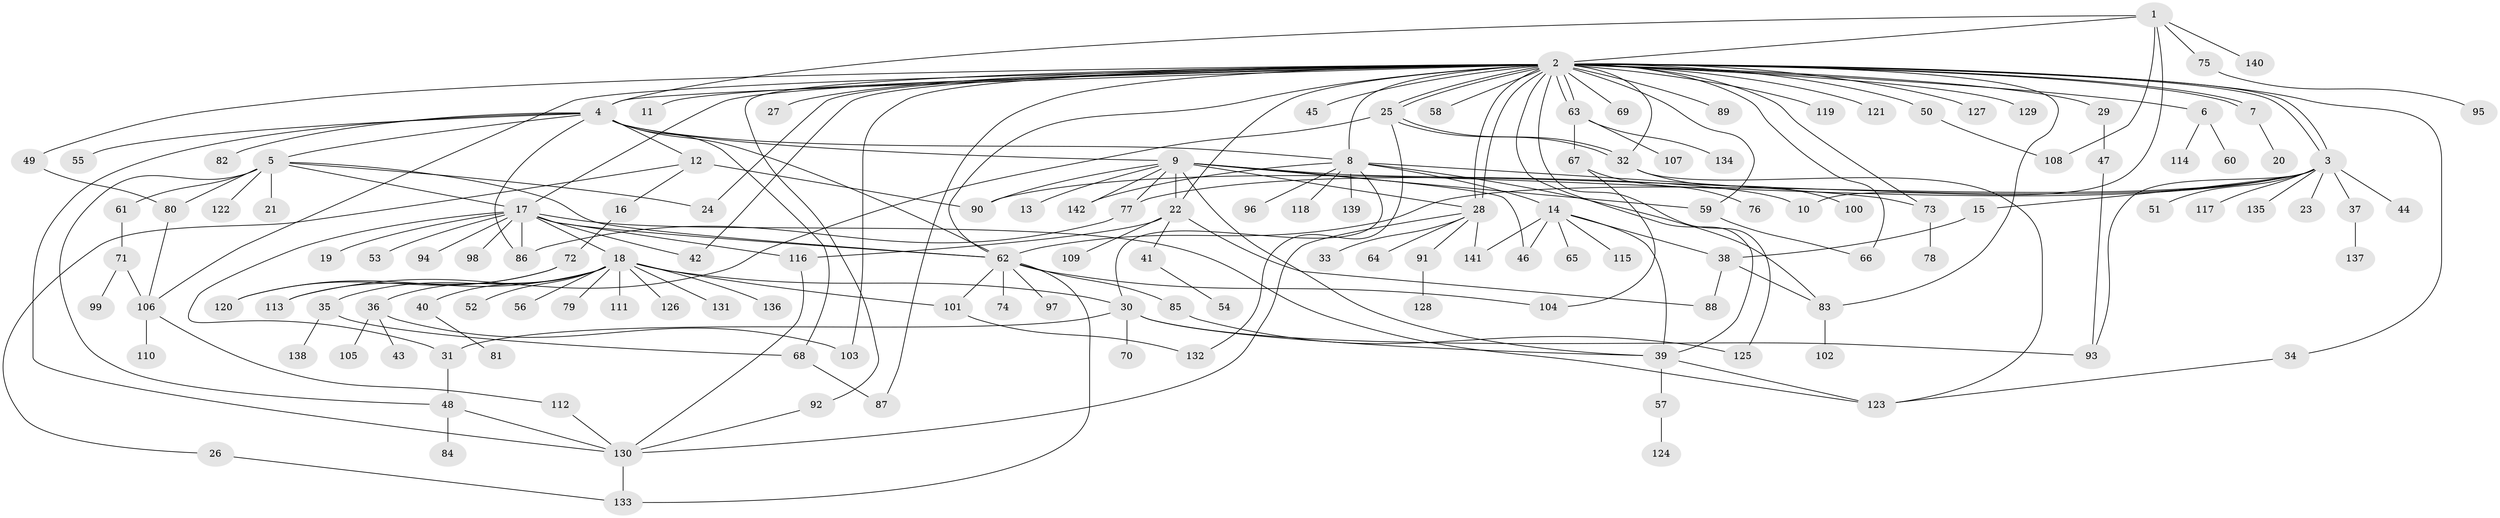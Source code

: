 // Generated by graph-tools (version 1.1) at 2025/14/03/09/25 04:14:20]
// undirected, 142 vertices, 207 edges
graph export_dot {
graph [start="1"]
  node [color=gray90,style=filled];
  1;
  2;
  3;
  4;
  5;
  6;
  7;
  8;
  9;
  10;
  11;
  12;
  13;
  14;
  15;
  16;
  17;
  18;
  19;
  20;
  21;
  22;
  23;
  24;
  25;
  26;
  27;
  28;
  29;
  30;
  31;
  32;
  33;
  34;
  35;
  36;
  37;
  38;
  39;
  40;
  41;
  42;
  43;
  44;
  45;
  46;
  47;
  48;
  49;
  50;
  51;
  52;
  53;
  54;
  55;
  56;
  57;
  58;
  59;
  60;
  61;
  62;
  63;
  64;
  65;
  66;
  67;
  68;
  69;
  70;
  71;
  72;
  73;
  74;
  75;
  76;
  77;
  78;
  79;
  80;
  81;
  82;
  83;
  84;
  85;
  86;
  87;
  88;
  89;
  90;
  91;
  92;
  93;
  94;
  95;
  96;
  97;
  98;
  99;
  100;
  101;
  102;
  103;
  104;
  105;
  106;
  107;
  108;
  109;
  110;
  111;
  112;
  113;
  114;
  115;
  116;
  117;
  118;
  119;
  120;
  121;
  122;
  123;
  124;
  125;
  126;
  127;
  128;
  129;
  130;
  131;
  132;
  133;
  134;
  135;
  136;
  137;
  138;
  139;
  140;
  141;
  142;
  1 -- 2;
  1 -- 4;
  1 -- 10;
  1 -- 75;
  1 -- 108;
  1 -- 140;
  2 -- 3;
  2 -- 3;
  2 -- 4;
  2 -- 6;
  2 -- 7;
  2 -- 7;
  2 -- 8;
  2 -- 11;
  2 -- 17;
  2 -- 22;
  2 -- 24;
  2 -- 25;
  2 -- 25;
  2 -- 27;
  2 -- 28;
  2 -- 28;
  2 -- 29;
  2 -- 32;
  2 -- 34;
  2 -- 39;
  2 -- 42;
  2 -- 45;
  2 -- 49;
  2 -- 50;
  2 -- 58;
  2 -- 59;
  2 -- 62;
  2 -- 63;
  2 -- 63;
  2 -- 66;
  2 -- 69;
  2 -- 73;
  2 -- 83;
  2 -- 87;
  2 -- 89;
  2 -- 92;
  2 -- 103;
  2 -- 106;
  2 -- 119;
  2 -- 121;
  2 -- 125;
  2 -- 127;
  2 -- 129;
  3 -- 15;
  3 -- 23;
  3 -- 37;
  3 -- 44;
  3 -- 51;
  3 -- 62;
  3 -- 77;
  3 -- 90;
  3 -- 93;
  3 -- 117;
  3 -- 135;
  4 -- 5;
  4 -- 8;
  4 -- 9;
  4 -- 12;
  4 -- 55;
  4 -- 62;
  4 -- 68;
  4 -- 82;
  4 -- 86;
  4 -- 130;
  5 -- 17;
  5 -- 21;
  5 -- 24;
  5 -- 48;
  5 -- 61;
  5 -- 62;
  5 -- 80;
  5 -- 122;
  6 -- 60;
  6 -- 114;
  7 -- 20;
  8 -- 14;
  8 -- 30;
  8 -- 73;
  8 -- 83;
  8 -- 96;
  8 -- 118;
  8 -- 139;
  8 -- 142;
  9 -- 10;
  9 -- 13;
  9 -- 22;
  9 -- 28;
  9 -- 39;
  9 -- 46;
  9 -- 59;
  9 -- 77;
  9 -- 90;
  9 -- 142;
  12 -- 16;
  12 -- 26;
  12 -- 90;
  14 -- 38;
  14 -- 39;
  14 -- 46;
  14 -- 65;
  14 -- 115;
  14 -- 141;
  15 -- 38;
  16 -- 72;
  17 -- 18;
  17 -- 19;
  17 -- 31;
  17 -- 42;
  17 -- 53;
  17 -- 62;
  17 -- 86;
  17 -- 94;
  17 -- 98;
  17 -- 116;
  17 -- 123;
  18 -- 30;
  18 -- 35;
  18 -- 36;
  18 -- 40;
  18 -- 52;
  18 -- 56;
  18 -- 79;
  18 -- 101;
  18 -- 111;
  18 -- 120;
  18 -- 126;
  18 -- 131;
  18 -- 136;
  22 -- 41;
  22 -- 88;
  22 -- 109;
  22 -- 116;
  25 -- 32;
  25 -- 32;
  25 -- 113;
  25 -- 132;
  26 -- 133;
  28 -- 33;
  28 -- 64;
  28 -- 91;
  28 -- 130;
  28 -- 141;
  29 -- 47;
  30 -- 31;
  30 -- 39;
  30 -- 70;
  30 -- 93;
  31 -- 48;
  32 -- 100;
  32 -- 123;
  34 -- 123;
  35 -- 68;
  35 -- 138;
  36 -- 43;
  36 -- 103;
  36 -- 105;
  37 -- 137;
  38 -- 83;
  38 -- 88;
  39 -- 57;
  39 -- 123;
  40 -- 81;
  41 -- 54;
  47 -- 93;
  48 -- 84;
  48 -- 130;
  49 -- 80;
  50 -- 108;
  57 -- 124;
  59 -- 66;
  61 -- 71;
  62 -- 74;
  62 -- 85;
  62 -- 97;
  62 -- 101;
  62 -- 104;
  62 -- 133;
  63 -- 67;
  63 -- 107;
  63 -- 134;
  67 -- 76;
  67 -- 104;
  68 -- 87;
  71 -- 99;
  71 -- 106;
  72 -- 113;
  72 -- 120;
  73 -- 78;
  75 -- 95;
  77 -- 86;
  80 -- 106;
  83 -- 102;
  85 -- 125;
  91 -- 128;
  92 -- 130;
  101 -- 132;
  106 -- 110;
  106 -- 112;
  112 -- 130;
  116 -- 130;
  130 -- 133;
}
